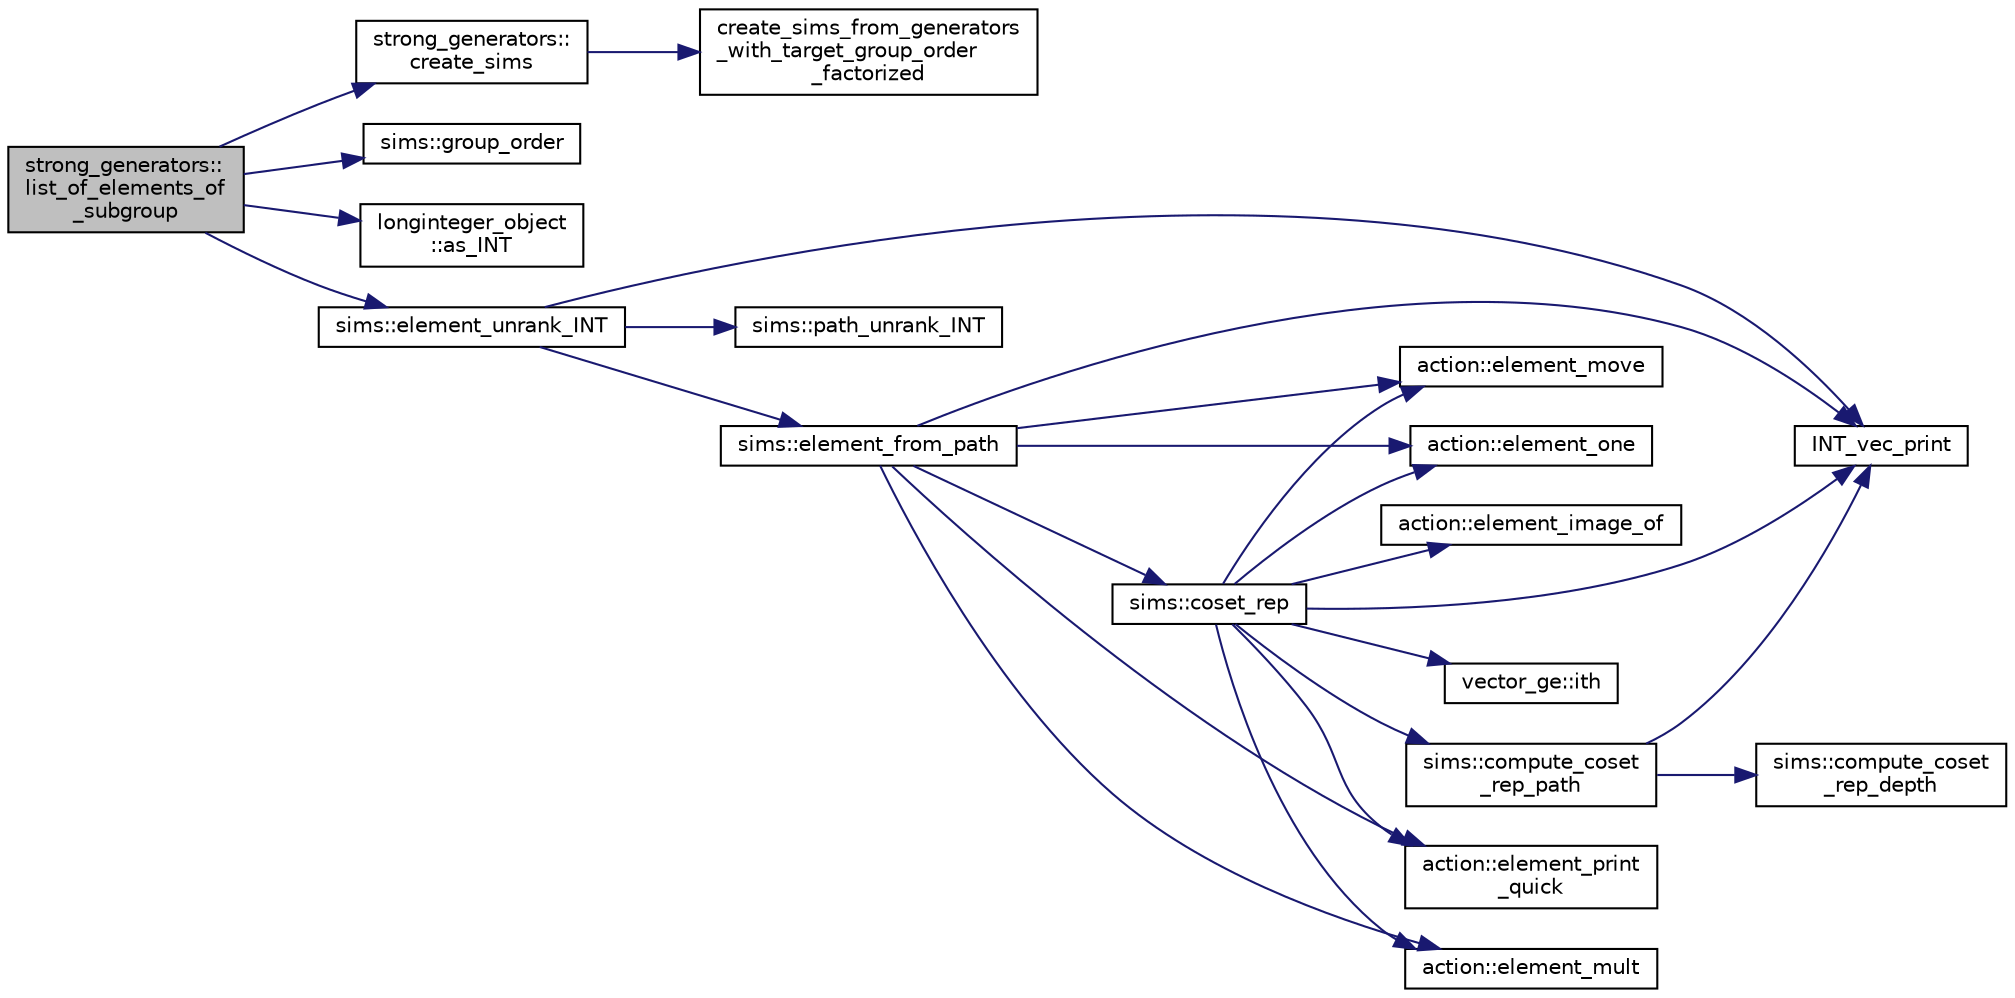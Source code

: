 digraph "strong_generators::list_of_elements_of_subgroup"
{
  edge [fontname="Helvetica",fontsize="10",labelfontname="Helvetica",labelfontsize="10"];
  node [fontname="Helvetica",fontsize="10",shape=record];
  rankdir="LR";
  Node3971 [label="strong_generators::\llist_of_elements_of\l_subgroup",height=0.2,width=0.4,color="black", fillcolor="grey75", style="filled", fontcolor="black"];
  Node3971 -> Node3972 [color="midnightblue",fontsize="10",style="solid",fontname="Helvetica"];
  Node3972 [label="strong_generators::\lcreate_sims",height=0.2,width=0.4,color="black", fillcolor="white", style="filled",URL="$dc/d09/classstrong__generators.html#afca700d50772a39eeb74239355ae67e1"];
  Node3972 -> Node3973 [color="midnightblue",fontsize="10",style="solid",fontname="Helvetica"];
  Node3973 [label="create_sims_from_generators\l_with_target_group_order\l_factorized",height=0.2,width=0.4,color="black", fillcolor="white", style="filled",URL="$d2/d3a/group__theory_8h.html#a40f2df36e351d6e63bd2bb196cc5b430"];
  Node3971 -> Node3974 [color="midnightblue",fontsize="10",style="solid",fontname="Helvetica"];
  Node3974 [label="sims::group_order",height=0.2,width=0.4,color="black", fillcolor="white", style="filled",URL="$d9/df3/classsims.html#aa442445175656570fa35febbe790efad"];
  Node3971 -> Node3975 [color="midnightblue",fontsize="10",style="solid",fontname="Helvetica"];
  Node3975 [label="longinteger_object\l::as_INT",height=0.2,width=0.4,color="black", fillcolor="white", style="filled",URL="$dd/d7e/classlonginteger__object.html#afb992d4679a6741acc63c8bcba27971e"];
  Node3971 -> Node3976 [color="midnightblue",fontsize="10",style="solid",fontname="Helvetica"];
  Node3976 [label="sims::element_unrank_INT",height=0.2,width=0.4,color="black", fillcolor="white", style="filled",URL="$d9/df3/classsims.html#a435d84bb7bf7292f14593b2a4344151f"];
  Node3976 -> Node3977 [color="midnightblue",fontsize="10",style="solid",fontname="Helvetica"];
  Node3977 [label="sims::path_unrank_INT",height=0.2,width=0.4,color="black", fillcolor="white", style="filled",URL="$d9/df3/classsims.html#a8ae2ffa971c2aac809d83c18e4e91926"];
  Node3976 -> Node3978 [color="midnightblue",fontsize="10",style="solid",fontname="Helvetica"];
  Node3978 [label="INT_vec_print",height=0.2,width=0.4,color="black", fillcolor="white", style="filled",URL="$df/dbf/sajeeb_8_c.html#a79a5901af0b47dd0d694109543c027fe"];
  Node3976 -> Node3979 [color="midnightblue",fontsize="10",style="solid",fontname="Helvetica"];
  Node3979 [label="sims::element_from_path",height=0.2,width=0.4,color="black", fillcolor="white", style="filled",URL="$d9/df3/classsims.html#a4a9bc25b1b8e61ba34d6d3d9f9fb8ab8"];
  Node3979 -> Node3978 [color="midnightblue",fontsize="10",style="solid",fontname="Helvetica"];
  Node3979 -> Node3980 [color="midnightblue",fontsize="10",style="solid",fontname="Helvetica"];
  Node3980 [label="action::element_one",height=0.2,width=0.4,color="black", fillcolor="white", style="filled",URL="$d2/d86/classaction.html#a780a105daf04d6d1fe7e2f63b3c88e3b"];
  Node3979 -> Node3981 [color="midnightblue",fontsize="10",style="solid",fontname="Helvetica"];
  Node3981 [label="sims::coset_rep",height=0.2,width=0.4,color="black", fillcolor="white", style="filled",URL="$d9/df3/classsims.html#a3d669dba4d005cd2399388f27f44cd04"];
  Node3981 -> Node3982 [color="midnightblue",fontsize="10",style="solid",fontname="Helvetica"];
  Node3982 [label="sims::compute_coset\l_rep_path",height=0.2,width=0.4,color="black", fillcolor="white", style="filled",URL="$d9/df3/classsims.html#a22a53a24eb86dcfe54cb3588776a4d96"];
  Node3982 -> Node3983 [color="midnightblue",fontsize="10",style="solid",fontname="Helvetica"];
  Node3983 [label="sims::compute_coset\l_rep_depth",height=0.2,width=0.4,color="black", fillcolor="white", style="filled",URL="$d9/df3/classsims.html#abfeb782bd253f1df5253486afb120f6f"];
  Node3982 -> Node3978 [color="midnightblue",fontsize="10",style="solid",fontname="Helvetica"];
  Node3981 -> Node3978 [color="midnightblue",fontsize="10",style="solid",fontname="Helvetica"];
  Node3981 -> Node3980 [color="midnightblue",fontsize="10",style="solid",fontname="Helvetica"];
  Node3981 -> Node3984 [color="midnightblue",fontsize="10",style="solid",fontname="Helvetica"];
  Node3984 [label="vector_ge::ith",height=0.2,width=0.4,color="black", fillcolor="white", style="filled",URL="$d4/d6e/classvector__ge.html#a1ff002e8b746a9beb119d57dcd4a15ff"];
  Node3981 -> Node3985 [color="midnightblue",fontsize="10",style="solid",fontname="Helvetica"];
  Node3985 [label="action::element_print\l_quick",height=0.2,width=0.4,color="black", fillcolor="white", style="filled",URL="$d2/d86/classaction.html#a4844680cf6750396f76494a28655265b"];
  Node3981 -> Node3986 [color="midnightblue",fontsize="10",style="solid",fontname="Helvetica"];
  Node3986 [label="action::element_mult",height=0.2,width=0.4,color="black", fillcolor="white", style="filled",URL="$d2/d86/classaction.html#ae9e36b2cae1f0f7bd7144097fa9a34b3"];
  Node3981 -> Node3987 [color="midnightblue",fontsize="10",style="solid",fontname="Helvetica"];
  Node3987 [label="action::element_move",height=0.2,width=0.4,color="black", fillcolor="white", style="filled",URL="$d2/d86/classaction.html#a550947491bbb534d3d7951f50198a874"];
  Node3981 -> Node3988 [color="midnightblue",fontsize="10",style="solid",fontname="Helvetica"];
  Node3988 [label="action::element_image_of",height=0.2,width=0.4,color="black", fillcolor="white", style="filled",URL="$d2/d86/classaction.html#ae09559d4537a048fc860f8a74a31393d"];
  Node3979 -> Node3985 [color="midnightblue",fontsize="10",style="solid",fontname="Helvetica"];
  Node3979 -> Node3986 [color="midnightblue",fontsize="10",style="solid",fontname="Helvetica"];
  Node3979 -> Node3987 [color="midnightblue",fontsize="10",style="solid",fontname="Helvetica"];
}
